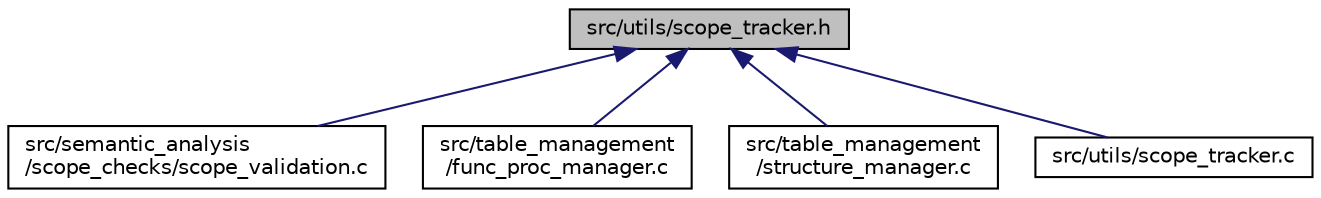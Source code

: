 digraph "src/utils/scope_tracker.h"
{
 // LATEX_PDF_SIZE
  edge [fontname="Helvetica",fontsize="10",labelfontname="Helvetica",labelfontsize="10"];
  node [fontname="Helvetica",fontsize="10",shape=record];
  Node1 [label="src/utils/scope_tracker.h",height=0.2,width=0.4,color="black", fillcolor="grey75", style="filled", fontcolor="black",tooltip=" "];
  Node1 -> Node2 [dir="back",color="midnightblue",fontsize="10",style="solid",fontname="Helvetica"];
  Node2 [label="src/semantic_analysis\l/scope_checks/scope_validation.c",height=0.2,width=0.4,color="black", fillcolor="white", style="filled",URL="$d6/da5/scope__validation_8c.html",tooltip=" "];
  Node1 -> Node3 [dir="back",color="midnightblue",fontsize="10",style="solid",fontname="Helvetica"];
  Node3 [label="src/table_management\l/func_proc_manager.c",height=0.2,width=0.4,color="black", fillcolor="white", style="filled",URL="$dc/d66/func__proc__manager_8c.html",tooltip=" "];
  Node1 -> Node4 [dir="back",color="midnightblue",fontsize="10",style="solid",fontname="Helvetica"];
  Node4 [label="src/table_management\l/structure_manager.c",height=0.2,width=0.4,color="black", fillcolor="white", style="filled",URL="$d1/da1/structure__manager_8c.html",tooltip=" "];
  Node1 -> Node5 [dir="back",color="midnightblue",fontsize="10",style="solid",fontname="Helvetica"];
  Node5 [label="src/utils/scope_tracker.c",height=0.2,width=0.4,color="black", fillcolor="white", style="filled",URL="$dd/d4a/scope__tracker_8c.html",tooltip=" "];
}
